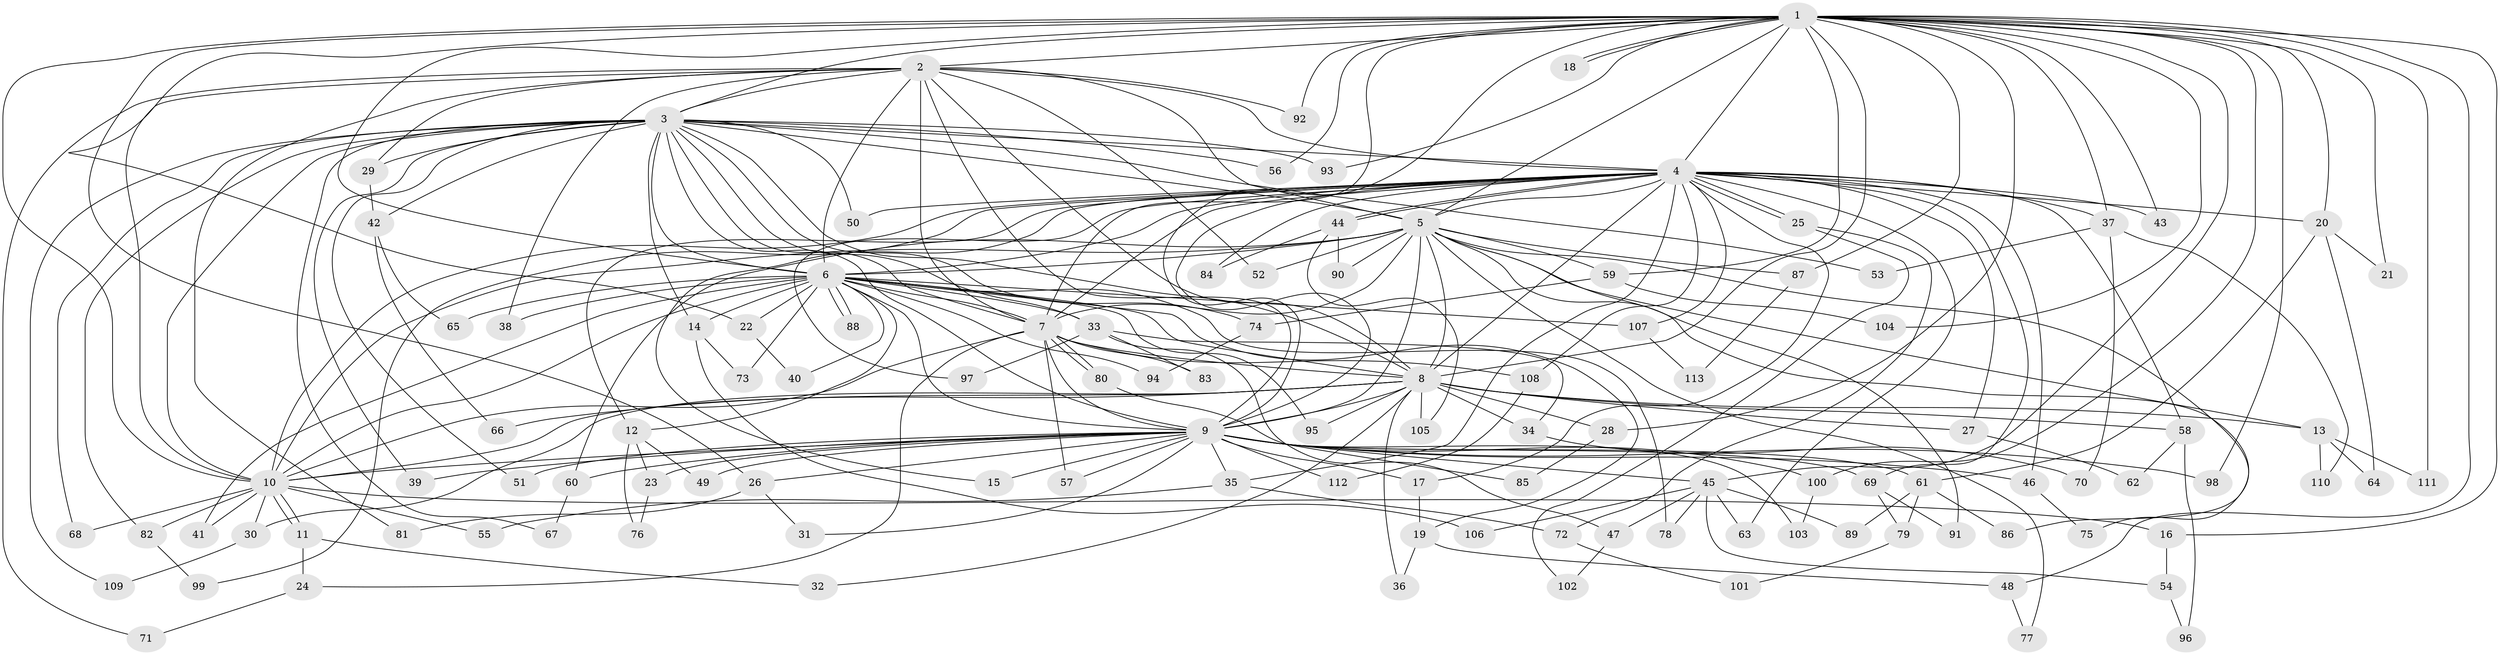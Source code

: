 // Generated by graph-tools (version 1.1) at 2025/01/03/09/25 03:01:22]
// undirected, 113 vertices, 251 edges
graph export_dot {
graph [start="1"]
  node [color=gray90,style=filled];
  1;
  2;
  3;
  4;
  5;
  6;
  7;
  8;
  9;
  10;
  11;
  12;
  13;
  14;
  15;
  16;
  17;
  18;
  19;
  20;
  21;
  22;
  23;
  24;
  25;
  26;
  27;
  28;
  29;
  30;
  31;
  32;
  33;
  34;
  35;
  36;
  37;
  38;
  39;
  40;
  41;
  42;
  43;
  44;
  45;
  46;
  47;
  48;
  49;
  50;
  51;
  52;
  53;
  54;
  55;
  56;
  57;
  58;
  59;
  60;
  61;
  62;
  63;
  64;
  65;
  66;
  67;
  68;
  69;
  70;
  71;
  72;
  73;
  74;
  75;
  76;
  77;
  78;
  79;
  80;
  81;
  82;
  83;
  84;
  85;
  86;
  87;
  88;
  89;
  90;
  91;
  92;
  93;
  94;
  95;
  96;
  97;
  98;
  99;
  100;
  101;
  102;
  103;
  104;
  105;
  106;
  107;
  108;
  109;
  110;
  111;
  112;
  113;
  1 -- 2;
  1 -- 3;
  1 -- 4;
  1 -- 5;
  1 -- 6;
  1 -- 7;
  1 -- 8;
  1 -- 9;
  1 -- 10;
  1 -- 16;
  1 -- 18;
  1 -- 18;
  1 -- 20;
  1 -- 21;
  1 -- 22;
  1 -- 26;
  1 -- 28;
  1 -- 37;
  1 -- 43;
  1 -- 45;
  1 -- 48;
  1 -- 56;
  1 -- 59;
  1 -- 87;
  1 -- 92;
  1 -- 93;
  1 -- 98;
  1 -- 100;
  1 -- 104;
  1 -- 111;
  2 -- 3;
  2 -- 4;
  2 -- 5;
  2 -- 6;
  2 -- 7;
  2 -- 8;
  2 -- 9;
  2 -- 10;
  2 -- 29;
  2 -- 38;
  2 -- 52;
  2 -- 71;
  2 -- 81;
  2 -- 92;
  3 -- 4;
  3 -- 5;
  3 -- 6;
  3 -- 7;
  3 -- 8;
  3 -- 9;
  3 -- 10;
  3 -- 14;
  3 -- 29;
  3 -- 33;
  3 -- 39;
  3 -- 42;
  3 -- 50;
  3 -- 51;
  3 -- 53;
  3 -- 56;
  3 -- 67;
  3 -- 68;
  3 -- 74;
  3 -- 82;
  3 -- 93;
  3 -- 109;
  4 -- 5;
  4 -- 6;
  4 -- 7;
  4 -- 8;
  4 -- 9;
  4 -- 10;
  4 -- 12;
  4 -- 15;
  4 -- 17;
  4 -- 20;
  4 -- 25;
  4 -- 25;
  4 -- 27;
  4 -- 35;
  4 -- 37;
  4 -- 43;
  4 -- 44;
  4 -- 44;
  4 -- 46;
  4 -- 50;
  4 -- 58;
  4 -- 63;
  4 -- 69;
  4 -- 84;
  4 -- 97;
  4 -- 99;
  4 -- 107;
  4 -- 108;
  5 -- 6;
  5 -- 7;
  5 -- 8;
  5 -- 9;
  5 -- 10;
  5 -- 13;
  5 -- 52;
  5 -- 59;
  5 -- 60;
  5 -- 75;
  5 -- 77;
  5 -- 86;
  5 -- 87;
  5 -- 90;
  5 -- 91;
  6 -- 7;
  6 -- 8;
  6 -- 9;
  6 -- 10;
  6 -- 12;
  6 -- 14;
  6 -- 19;
  6 -- 22;
  6 -- 33;
  6 -- 38;
  6 -- 40;
  6 -- 41;
  6 -- 65;
  6 -- 73;
  6 -- 78;
  6 -- 88;
  6 -- 88;
  6 -- 94;
  6 -- 95;
  6 -- 107;
  7 -- 8;
  7 -- 9;
  7 -- 10;
  7 -- 24;
  7 -- 57;
  7 -- 80;
  7 -- 80;
  7 -- 83;
  7 -- 108;
  8 -- 9;
  8 -- 10;
  8 -- 13;
  8 -- 27;
  8 -- 28;
  8 -- 30;
  8 -- 32;
  8 -- 34;
  8 -- 36;
  8 -- 58;
  8 -- 66;
  8 -- 95;
  8 -- 105;
  9 -- 10;
  9 -- 15;
  9 -- 17;
  9 -- 23;
  9 -- 26;
  9 -- 31;
  9 -- 35;
  9 -- 39;
  9 -- 45;
  9 -- 46;
  9 -- 49;
  9 -- 51;
  9 -- 57;
  9 -- 60;
  9 -- 61;
  9 -- 69;
  9 -- 98;
  9 -- 100;
  9 -- 103;
  9 -- 112;
  10 -- 11;
  10 -- 11;
  10 -- 16;
  10 -- 30;
  10 -- 41;
  10 -- 55;
  10 -- 68;
  10 -- 82;
  11 -- 24;
  11 -- 32;
  12 -- 23;
  12 -- 49;
  12 -- 76;
  13 -- 64;
  13 -- 110;
  13 -- 111;
  14 -- 73;
  14 -- 106;
  16 -- 54;
  17 -- 19;
  19 -- 36;
  19 -- 48;
  20 -- 21;
  20 -- 61;
  20 -- 64;
  22 -- 40;
  23 -- 76;
  24 -- 71;
  25 -- 72;
  25 -- 102;
  26 -- 31;
  26 -- 81;
  27 -- 62;
  28 -- 85;
  29 -- 42;
  30 -- 109;
  33 -- 34;
  33 -- 47;
  33 -- 83;
  33 -- 97;
  34 -- 70;
  35 -- 55;
  35 -- 72;
  37 -- 53;
  37 -- 70;
  37 -- 110;
  42 -- 65;
  42 -- 66;
  44 -- 84;
  44 -- 90;
  44 -- 105;
  45 -- 47;
  45 -- 54;
  45 -- 63;
  45 -- 78;
  45 -- 89;
  45 -- 106;
  46 -- 75;
  47 -- 102;
  48 -- 77;
  54 -- 96;
  58 -- 62;
  58 -- 96;
  59 -- 74;
  59 -- 104;
  60 -- 67;
  61 -- 79;
  61 -- 86;
  61 -- 89;
  69 -- 79;
  69 -- 91;
  72 -- 101;
  74 -- 94;
  79 -- 101;
  80 -- 85;
  82 -- 99;
  87 -- 113;
  100 -- 103;
  107 -- 113;
  108 -- 112;
}
